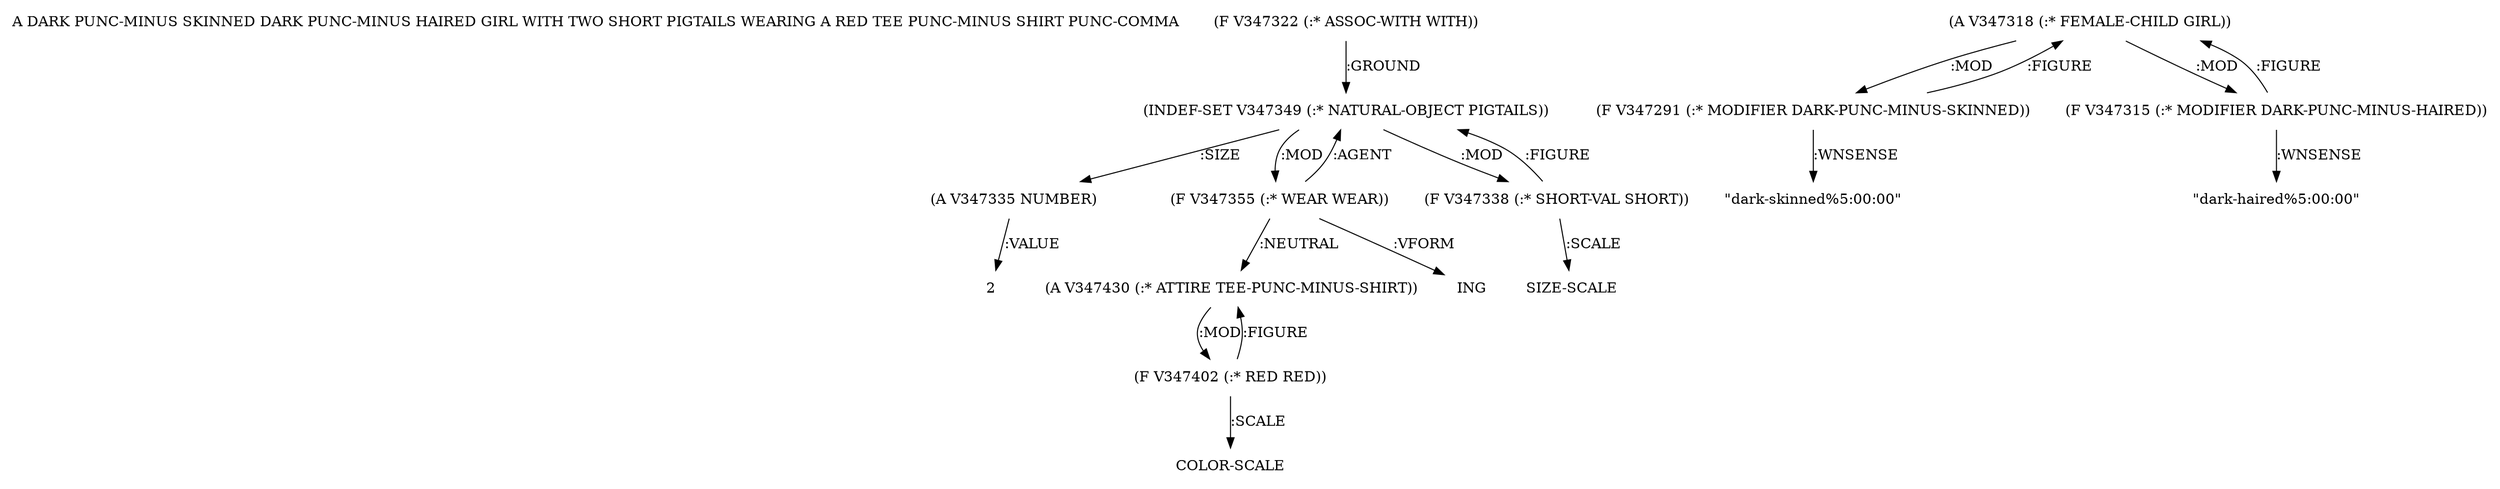 digraph Terms {
  node [shape=none]
  "A DARK PUNC-MINUS SKINNED DARK PUNC-MINUS HAIRED GIRL WITH TWO SHORT PIGTAILS WEARING A RED TEE PUNC-MINUS SHIRT PUNC-COMMA"
  "V347322" [label="(F V347322 (:* ASSOC-WITH WITH))"]
  "V347322" -> "V347349" [label=":GROUND"]
  "V347349" [label="(INDEF-SET V347349 (:* NATURAL-OBJECT PIGTAILS))"]
  "V347349" -> "V347335" [label=":SIZE"]
  "V347349" -> "V347355" [label=":MOD"]
  "V347349" -> "V347338" [label=":MOD"]
  "V347335" [label="(A V347335 NUMBER)"]
  "V347335" -> "NT355879" [label=":VALUE"]
  "NT355879" [label="2"]
  "V347338" [label="(F V347338 (:* SHORT-VAL SHORT))"]
  "V347338" -> "V347349" [label=":FIGURE"]
  "V347338" -> "NT355880" [label=":SCALE"]
  "NT355880" [label="SIZE-SCALE"]
  "V347355" [label="(F V347355 (:* WEAR WEAR))"]
  "V347355" -> "V347349" [label=":AGENT"]
  "V347355" -> "V347430" [label=":NEUTRAL"]
  "V347355" -> "NT355881" [label=":VFORM"]
  "NT355881" [label="ING"]
  "V347430" [label="(A V347430 (:* ATTIRE TEE-PUNC-MINUS-SHIRT))"]
  "V347430" -> "V347402" [label=":MOD"]
  "V347402" [label="(F V347402 (:* RED RED))"]
  "V347402" -> "V347430" [label=":FIGURE"]
  "V347402" -> "NT355882" [label=":SCALE"]
  "NT355882" [label="COLOR-SCALE"]
  "V347318" [label="(A V347318 (:* FEMALE-CHILD GIRL))"]
  "V347318" -> "V347291" [label=":MOD"]
  "V347318" -> "V347315" [label=":MOD"]
  "V347291" [label="(F V347291 (:* MODIFIER DARK-PUNC-MINUS-SKINNED))"]
  "V347291" -> "V347318" [label=":FIGURE"]
  "V347291" -> "NT355883" [label=":WNSENSE"]
  "NT355883" [label="\"dark-skinned%5:00:00\""]
  "V347315" [label="(F V347315 (:* MODIFIER DARK-PUNC-MINUS-HAIRED))"]
  "V347315" -> "V347318" [label=":FIGURE"]
  "V347315" -> "NT355884" [label=":WNSENSE"]
  "NT355884" [label="\"dark-haired%5:00:00\""]
}
